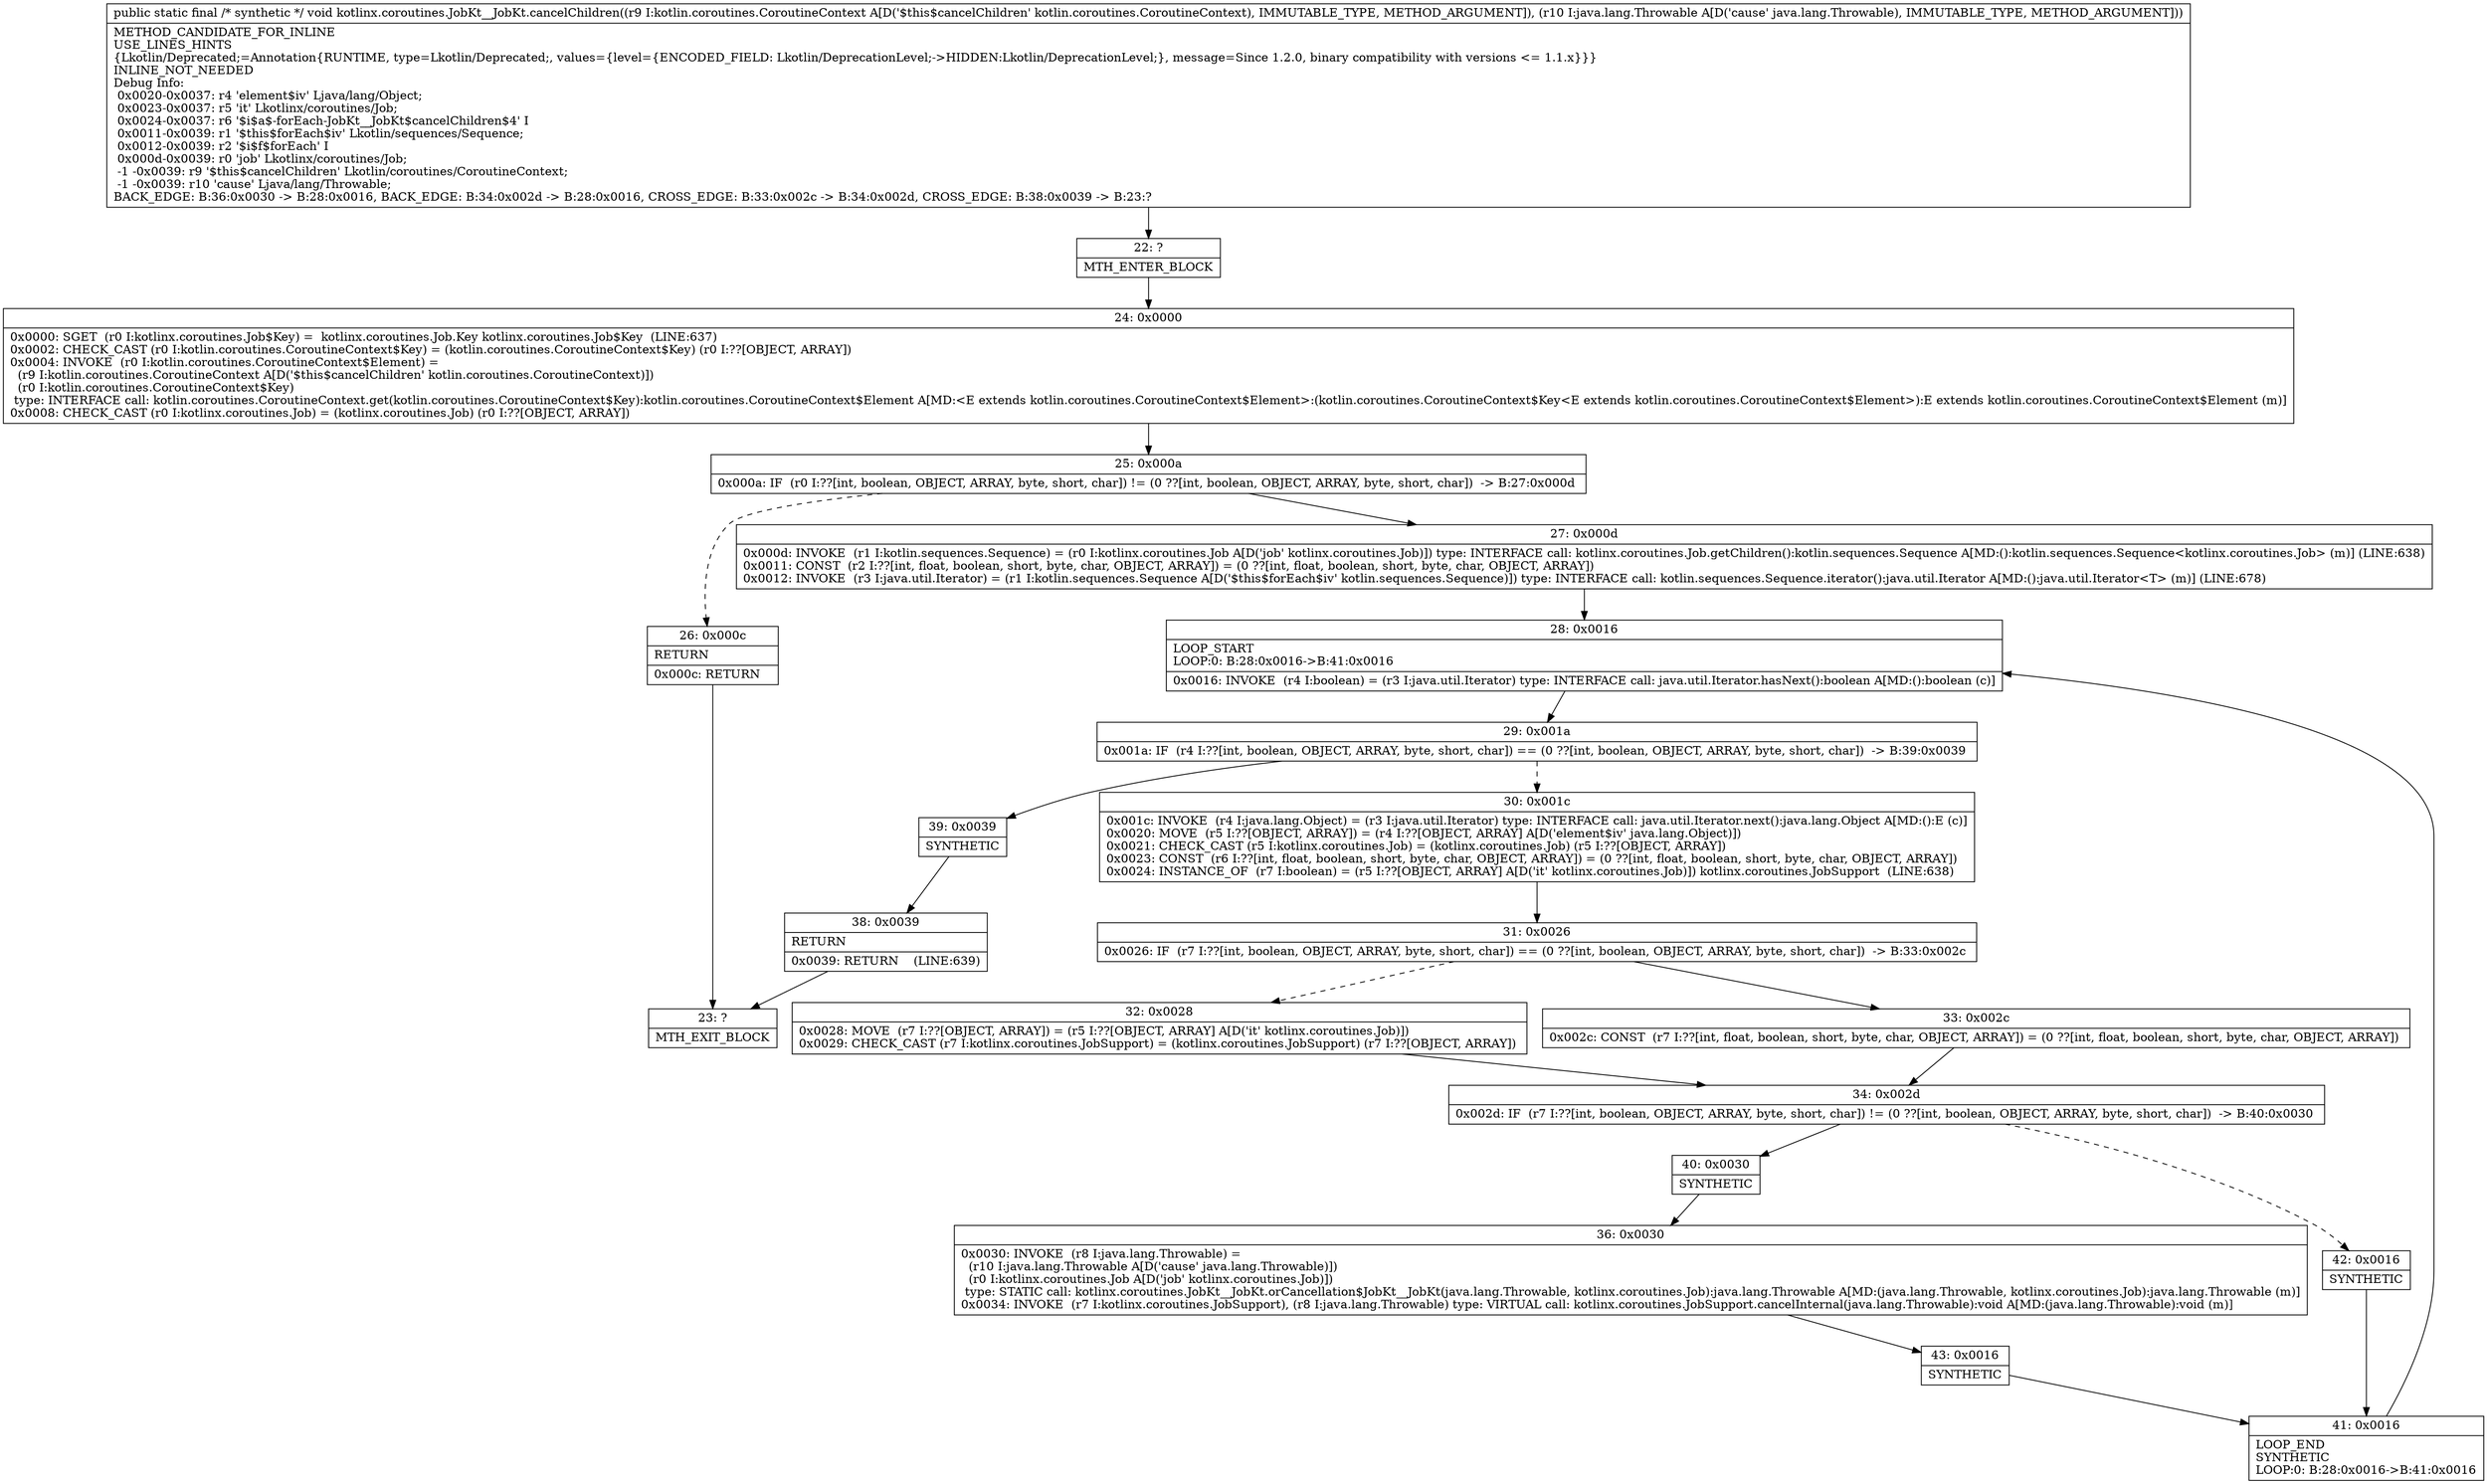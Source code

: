 digraph "CFG forkotlinx.coroutines.JobKt__JobKt.cancelChildren(Lkotlin\/coroutines\/CoroutineContext;Ljava\/lang\/Throwable;)V" {
Node_22 [shape=record,label="{22\:\ ?|MTH_ENTER_BLOCK\l}"];
Node_24 [shape=record,label="{24\:\ 0x0000|0x0000: SGET  (r0 I:kotlinx.coroutines.Job$Key) =  kotlinx.coroutines.Job.Key kotlinx.coroutines.Job$Key  (LINE:637)\l0x0002: CHECK_CAST (r0 I:kotlin.coroutines.CoroutineContext$Key) = (kotlin.coroutines.CoroutineContext$Key) (r0 I:??[OBJECT, ARRAY]) \l0x0004: INVOKE  (r0 I:kotlin.coroutines.CoroutineContext$Element) = \l  (r9 I:kotlin.coroutines.CoroutineContext A[D('$this$cancelChildren' kotlin.coroutines.CoroutineContext)])\l  (r0 I:kotlin.coroutines.CoroutineContext$Key)\l type: INTERFACE call: kotlin.coroutines.CoroutineContext.get(kotlin.coroutines.CoroutineContext$Key):kotlin.coroutines.CoroutineContext$Element A[MD:\<E extends kotlin.coroutines.CoroutineContext$Element\>:(kotlin.coroutines.CoroutineContext$Key\<E extends kotlin.coroutines.CoroutineContext$Element\>):E extends kotlin.coroutines.CoroutineContext$Element (m)]\l0x0008: CHECK_CAST (r0 I:kotlinx.coroutines.Job) = (kotlinx.coroutines.Job) (r0 I:??[OBJECT, ARRAY]) \l}"];
Node_25 [shape=record,label="{25\:\ 0x000a|0x000a: IF  (r0 I:??[int, boolean, OBJECT, ARRAY, byte, short, char]) != (0 ??[int, boolean, OBJECT, ARRAY, byte, short, char])  \-\> B:27:0x000d \l}"];
Node_26 [shape=record,label="{26\:\ 0x000c|RETURN\l|0x000c: RETURN   \l}"];
Node_23 [shape=record,label="{23\:\ ?|MTH_EXIT_BLOCK\l}"];
Node_27 [shape=record,label="{27\:\ 0x000d|0x000d: INVOKE  (r1 I:kotlin.sequences.Sequence) = (r0 I:kotlinx.coroutines.Job A[D('job' kotlinx.coroutines.Job)]) type: INTERFACE call: kotlinx.coroutines.Job.getChildren():kotlin.sequences.Sequence A[MD:():kotlin.sequences.Sequence\<kotlinx.coroutines.Job\> (m)] (LINE:638)\l0x0011: CONST  (r2 I:??[int, float, boolean, short, byte, char, OBJECT, ARRAY]) = (0 ??[int, float, boolean, short, byte, char, OBJECT, ARRAY]) \l0x0012: INVOKE  (r3 I:java.util.Iterator) = (r1 I:kotlin.sequences.Sequence A[D('$this$forEach$iv' kotlin.sequences.Sequence)]) type: INTERFACE call: kotlin.sequences.Sequence.iterator():java.util.Iterator A[MD:():java.util.Iterator\<T\> (m)] (LINE:678)\l}"];
Node_28 [shape=record,label="{28\:\ 0x0016|LOOP_START\lLOOP:0: B:28:0x0016\-\>B:41:0x0016\l|0x0016: INVOKE  (r4 I:boolean) = (r3 I:java.util.Iterator) type: INTERFACE call: java.util.Iterator.hasNext():boolean A[MD:():boolean (c)]\l}"];
Node_29 [shape=record,label="{29\:\ 0x001a|0x001a: IF  (r4 I:??[int, boolean, OBJECT, ARRAY, byte, short, char]) == (0 ??[int, boolean, OBJECT, ARRAY, byte, short, char])  \-\> B:39:0x0039 \l}"];
Node_30 [shape=record,label="{30\:\ 0x001c|0x001c: INVOKE  (r4 I:java.lang.Object) = (r3 I:java.util.Iterator) type: INTERFACE call: java.util.Iterator.next():java.lang.Object A[MD:():E (c)]\l0x0020: MOVE  (r5 I:??[OBJECT, ARRAY]) = (r4 I:??[OBJECT, ARRAY] A[D('element$iv' java.lang.Object)]) \l0x0021: CHECK_CAST (r5 I:kotlinx.coroutines.Job) = (kotlinx.coroutines.Job) (r5 I:??[OBJECT, ARRAY]) \l0x0023: CONST  (r6 I:??[int, float, boolean, short, byte, char, OBJECT, ARRAY]) = (0 ??[int, float, boolean, short, byte, char, OBJECT, ARRAY]) \l0x0024: INSTANCE_OF  (r7 I:boolean) = (r5 I:??[OBJECT, ARRAY] A[D('it' kotlinx.coroutines.Job)]) kotlinx.coroutines.JobSupport  (LINE:638)\l}"];
Node_31 [shape=record,label="{31\:\ 0x0026|0x0026: IF  (r7 I:??[int, boolean, OBJECT, ARRAY, byte, short, char]) == (0 ??[int, boolean, OBJECT, ARRAY, byte, short, char])  \-\> B:33:0x002c \l}"];
Node_32 [shape=record,label="{32\:\ 0x0028|0x0028: MOVE  (r7 I:??[OBJECT, ARRAY]) = (r5 I:??[OBJECT, ARRAY] A[D('it' kotlinx.coroutines.Job)]) \l0x0029: CHECK_CAST (r7 I:kotlinx.coroutines.JobSupport) = (kotlinx.coroutines.JobSupport) (r7 I:??[OBJECT, ARRAY]) \l}"];
Node_34 [shape=record,label="{34\:\ 0x002d|0x002d: IF  (r7 I:??[int, boolean, OBJECT, ARRAY, byte, short, char]) != (0 ??[int, boolean, OBJECT, ARRAY, byte, short, char])  \-\> B:40:0x0030 \l}"];
Node_40 [shape=record,label="{40\:\ 0x0030|SYNTHETIC\l}"];
Node_36 [shape=record,label="{36\:\ 0x0030|0x0030: INVOKE  (r8 I:java.lang.Throwable) = \l  (r10 I:java.lang.Throwable A[D('cause' java.lang.Throwable)])\l  (r0 I:kotlinx.coroutines.Job A[D('job' kotlinx.coroutines.Job)])\l type: STATIC call: kotlinx.coroutines.JobKt__JobKt.orCancellation$JobKt__JobKt(java.lang.Throwable, kotlinx.coroutines.Job):java.lang.Throwable A[MD:(java.lang.Throwable, kotlinx.coroutines.Job):java.lang.Throwable (m)]\l0x0034: INVOKE  (r7 I:kotlinx.coroutines.JobSupport), (r8 I:java.lang.Throwable) type: VIRTUAL call: kotlinx.coroutines.JobSupport.cancelInternal(java.lang.Throwable):void A[MD:(java.lang.Throwable):void (m)]\l}"];
Node_43 [shape=record,label="{43\:\ 0x0016|SYNTHETIC\l}"];
Node_41 [shape=record,label="{41\:\ 0x0016|LOOP_END\lSYNTHETIC\lLOOP:0: B:28:0x0016\-\>B:41:0x0016\l}"];
Node_42 [shape=record,label="{42\:\ 0x0016|SYNTHETIC\l}"];
Node_33 [shape=record,label="{33\:\ 0x002c|0x002c: CONST  (r7 I:??[int, float, boolean, short, byte, char, OBJECT, ARRAY]) = (0 ??[int, float, boolean, short, byte, char, OBJECT, ARRAY]) \l}"];
Node_39 [shape=record,label="{39\:\ 0x0039|SYNTHETIC\l}"];
Node_38 [shape=record,label="{38\:\ 0x0039|RETURN\l|0x0039: RETURN    (LINE:639)\l}"];
MethodNode[shape=record,label="{public static final \/* synthetic *\/ void kotlinx.coroutines.JobKt__JobKt.cancelChildren((r9 I:kotlin.coroutines.CoroutineContext A[D('$this$cancelChildren' kotlin.coroutines.CoroutineContext), IMMUTABLE_TYPE, METHOD_ARGUMENT]), (r10 I:java.lang.Throwable A[D('cause' java.lang.Throwable), IMMUTABLE_TYPE, METHOD_ARGUMENT]))  | METHOD_CANDIDATE_FOR_INLINE\lUSE_LINES_HINTS\l\{Lkotlin\/Deprecated;=Annotation\{RUNTIME, type=Lkotlin\/Deprecated;, values=\{level=\{ENCODED_FIELD: Lkotlin\/DeprecationLevel;\-\>HIDDEN:Lkotlin\/DeprecationLevel;\}, message=Since 1.2.0, binary compatibility with versions \<= 1.1.x\}\}\}\lINLINE_NOT_NEEDED\lDebug Info:\l  0x0020\-0x0037: r4 'element$iv' Ljava\/lang\/Object;\l  0x0023\-0x0037: r5 'it' Lkotlinx\/coroutines\/Job;\l  0x0024\-0x0037: r6 '$i$a$\-forEach\-JobKt__JobKt$cancelChildren$4' I\l  0x0011\-0x0039: r1 '$this$forEach$iv' Lkotlin\/sequences\/Sequence;\l  0x0012\-0x0039: r2 '$i$f$forEach' I\l  0x000d\-0x0039: r0 'job' Lkotlinx\/coroutines\/Job;\l  \-1 \-0x0039: r9 '$this$cancelChildren' Lkotlin\/coroutines\/CoroutineContext;\l  \-1 \-0x0039: r10 'cause' Ljava\/lang\/Throwable;\lBACK_EDGE: B:36:0x0030 \-\> B:28:0x0016, BACK_EDGE: B:34:0x002d \-\> B:28:0x0016, CROSS_EDGE: B:33:0x002c \-\> B:34:0x002d, CROSS_EDGE: B:38:0x0039 \-\> B:23:?\l}"];
MethodNode -> Node_22;Node_22 -> Node_24;
Node_24 -> Node_25;
Node_25 -> Node_26[style=dashed];
Node_25 -> Node_27;
Node_26 -> Node_23;
Node_27 -> Node_28;
Node_28 -> Node_29;
Node_29 -> Node_30[style=dashed];
Node_29 -> Node_39;
Node_30 -> Node_31;
Node_31 -> Node_32[style=dashed];
Node_31 -> Node_33;
Node_32 -> Node_34;
Node_34 -> Node_40;
Node_34 -> Node_42[style=dashed];
Node_40 -> Node_36;
Node_36 -> Node_43;
Node_43 -> Node_41;
Node_41 -> Node_28;
Node_42 -> Node_41;
Node_33 -> Node_34;
Node_39 -> Node_38;
Node_38 -> Node_23;
}

